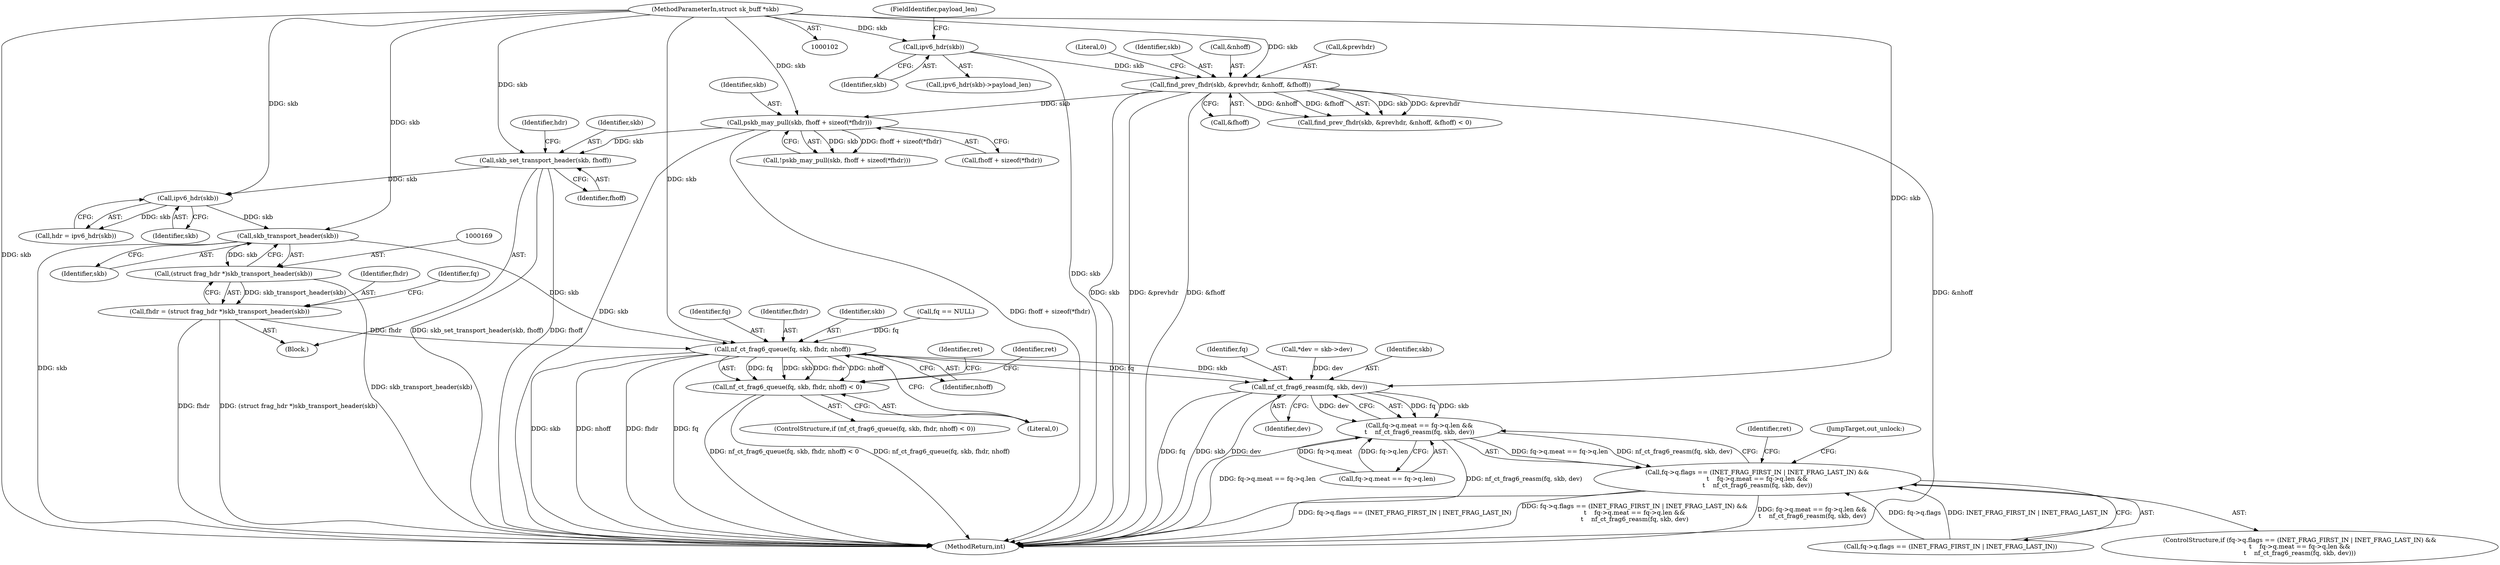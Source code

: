 digraph "0_linux_9b57da0630c9fd36ed7a20fc0f98dc82cc0777fa@pointer" {
"1000170" [label="(Call,skb_transport_header(skb))"];
"1000164" [label="(Call,ipv6_hdr(skb))"];
"1000159" [label="(Call,skb_set_transport_header(skb, fhoff))"];
"1000149" [label="(Call,pskb_may_pull(skb, fhoff + sizeof(*fhdr)))"];
"1000135" [label="(Call,find_prev_fhdr(skb, &prevhdr, &nhoff, &fhoff))"];
"1000123" [label="(Call,ipv6_hdr(skb))"];
"1000104" [label="(MethodParameterIn,struct sk_buff *skb)"];
"1000168" [label="(Call,(struct frag_hdr *)skb_transport_header(skb))"];
"1000166" [label="(Call,fhdr = (struct frag_hdr *)skb_transport_header(skb))"];
"1000219" [label="(Call,nf_ct_frag6_queue(fq, skb, fhdr, nhoff))"];
"1000218" [label="(Call,nf_ct_frag6_queue(fq, skb, fhdr, nhoff) < 0)"];
"1000258" [label="(Call,nf_ct_frag6_reasm(fq, skb, dev))"];
"1000246" [label="(Call,fq->q.meat == fq->q.len &&\n\t    nf_ct_frag6_reasm(fq, skb, dev))"];
"1000236" [label="(Call,fq->q.flags == (INET_FRAG_FIRST_IN | INET_FRAG_LAST_IN) &&\n\t    fq->q.meat == fq->q.len &&\n\t    nf_ct_frag6_reasm(fq, skb, dev))"];
"1000123" [label="(Call,ipv6_hdr(skb))"];
"1000167" [label="(Identifier,fhdr)"];
"1000261" [label="(Identifier,dev)"];
"1000173" [label="(Identifier,fq)"];
"1000168" [label="(Call,(struct frag_hdr *)skb_transport_header(skb))"];
"1000223" [label="(Identifier,nhoff)"];
"1000159" [label="(Call,skb_set_transport_header(skb, fhoff))"];
"1000137" [label="(Call,&prevhdr)"];
"1000104" [label="(MethodParameterIn,struct sk_buff *skb)"];
"1000151" [label="(Call,fhoff + sizeof(*fhdr))"];
"1000141" [label="(Call,&fhoff)"];
"1000221" [label="(Identifier,skb)"];
"1000219" [label="(Call,nf_ct_frag6_queue(fq, skb, fhdr, nhoff))"];
"1000143" [label="(Literal,0)"];
"1000237" [label="(Call,fq->q.flags == (INET_FRAG_FIRST_IN | INET_FRAG_LAST_IN))"];
"1000201" [label="(Call,fq == NULL)"];
"1000150" [label="(Identifier,skb)"];
"1000106" [label="(Block,)"];
"1000171" [label="(Identifier,skb)"];
"1000163" [label="(Identifier,hdr)"];
"1000162" [label="(Call,hdr = ipv6_hdr(skb))"];
"1000136" [label="(Identifier,skb)"];
"1000125" [label="(FieldIdentifier,payload_len)"];
"1000220" [label="(Identifier,fq)"];
"1000224" [label="(Literal,0)"];
"1000160" [label="(Identifier,skb)"];
"1000165" [label="(Identifier,skb)"];
"1000166" [label="(Call,fhdr = (struct frag_hdr *)skb_transport_header(skb))"];
"1000134" [label="(Call,find_prev_fhdr(skb, &prevhdr, &nhoff, &fhoff) < 0)"];
"1000217" [label="(ControlStructure,if (nf_ct_frag6_queue(fq, skb, fhdr, nhoff) < 0))"];
"1000247" [label="(Call,fq->q.meat == fq->q.len)"];
"1000259" [label="(Identifier,fq)"];
"1000135" [label="(Call,find_prev_fhdr(skb, &prevhdr, &nhoff, &fhoff))"];
"1000222" [label="(Identifier,fhdr)"];
"1000265" [label="(JumpTarget,out_unlock:)"];
"1000122" [label="(Call,ipv6_hdr(skb)->payload_len)"];
"1000246" [label="(Call,fq->q.meat == fq->q.len &&\n\t    nf_ct_frag6_reasm(fq, skb, dev))"];
"1000139" [label="(Call,&nhoff)"];
"1000218" [label="(Call,nf_ct_frag6_queue(fq, skb, fhdr, nhoff) < 0)"];
"1000282" [label="(MethodReturn,int)"];
"1000170" [label="(Call,skb_transport_header(skb))"];
"1000164" [label="(Call,ipv6_hdr(skb))"];
"1000258" [label="(Call,nf_ct_frag6_reasm(fq, skb, dev))"];
"1000149" [label="(Call,pskb_may_pull(skb, fhoff + sizeof(*fhdr)))"];
"1000236" [label="(Call,fq->q.flags == (INET_FRAG_FIRST_IN | INET_FRAG_LAST_IN) &&\n\t    fq->q.meat == fq->q.len &&\n\t    nf_ct_frag6_reasm(fq, skb, dev))"];
"1000108" [label="(Call,*dev = skb->dev)"];
"1000161" [label="(Identifier,fhoff)"];
"1000260" [label="(Identifier,skb)"];
"1000148" [label="(Call,!pskb_may_pull(skb, fhoff + sizeof(*fhdr)))"];
"1000263" [label="(Identifier,ret)"];
"1000232" [label="(Identifier,ret)"];
"1000227" [label="(Identifier,ret)"];
"1000235" [label="(ControlStructure,if (fq->q.flags == (INET_FRAG_FIRST_IN | INET_FRAG_LAST_IN) &&\n\t    fq->q.meat == fq->q.len &&\n\t    nf_ct_frag6_reasm(fq, skb, dev)))"];
"1000124" [label="(Identifier,skb)"];
"1000170" -> "1000168"  [label="AST: "];
"1000170" -> "1000171"  [label="CFG: "];
"1000171" -> "1000170"  [label="AST: "];
"1000168" -> "1000170"  [label="CFG: "];
"1000170" -> "1000282"  [label="DDG: skb"];
"1000170" -> "1000168"  [label="DDG: skb"];
"1000164" -> "1000170"  [label="DDG: skb"];
"1000104" -> "1000170"  [label="DDG: skb"];
"1000170" -> "1000219"  [label="DDG: skb"];
"1000164" -> "1000162"  [label="AST: "];
"1000164" -> "1000165"  [label="CFG: "];
"1000165" -> "1000164"  [label="AST: "];
"1000162" -> "1000164"  [label="CFG: "];
"1000164" -> "1000162"  [label="DDG: skb"];
"1000159" -> "1000164"  [label="DDG: skb"];
"1000104" -> "1000164"  [label="DDG: skb"];
"1000159" -> "1000106"  [label="AST: "];
"1000159" -> "1000161"  [label="CFG: "];
"1000160" -> "1000159"  [label="AST: "];
"1000161" -> "1000159"  [label="AST: "];
"1000163" -> "1000159"  [label="CFG: "];
"1000159" -> "1000282"  [label="DDG: skb_set_transport_header(skb, fhoff)"];
"1000159" -> "1000282"  [label="DDG: fhoff"];
"1000149" -> "1000159"  [label="DDG: skb"];
"1000104" -> "1000159"  [label="DDG: skb"];
"1000149" -> "1000148"  [label="AST: "];
"1000149" -> "1000151"  [label="CFG: "];
"1000150" -> "1000149"  [label="AST: "];
"1000151" -> "1000149"  [label="AST: "];
"1000148" -> "1000149"  [label="CFG: "];
"1000149" -> "1000282"  [label="DDG: fhoff + sizeof(*fhdr)"];
"1000149" -> "1000282"  [label="DDG: skb"];
"1000149" -> "1000148"  [label="DDG: skb"];
"1000149" -> "1000148"  [label="DDG: fhoff + sizeof(*fhdr)"];
"1000135" -> "1000149"  [label="DDG: skb"];
"1000104" -> "1000149"  [label="DDG: skb"];
"1000135" -> "1000134"  [label="AST: "];
"1000135" -> "1000141"  [label="CFG: "];
"1000136" -> "1000135"  [label="AST: "];
"1000137" -> "1000135"  [label="AST: "];
"1000139" -> "1000135"  [label="AST: "];
"1000141" -> "1000135"  [label="AST: "];
"1000143" -> "1000135"  [label="CFG: "];
"1000135" -> "1000282"  [label="DDG: &fhoff"];
"1000135" -> "1000282"  [label="DDG: &nhoff"];
"1000135" -> "1000282"  [label="DDG: skb"];
"1000135" -> "1000282"  [label="DDG: &prevhdr"];
"1000135" -> "1000134"  [label="DDG: skb"];
"1000135" -> "1000134"  [label="DDG: &prevhdr"];
"1000135" -> "1000134"  [label="DDG: &nhoff"];
"1000135" -> "1000134"  [label="DDG: &fhoff"];
"1000123" -> "1000135"  [label="DDG: skb"];
"1000104" -> "1000135"  [label="DDG: skb"];
"1000123" -> "1000122"  [label="AST: "];
"1000123" -> "1000124"  [label="CFG: "];
"1000124" -> "1000123"  [label="AST: "];
"1000125" -> "1000123"  [label="CFG: "];
"1000123" -> "1000282"  [label="DDG: skb"];
"1000104" -> "1000123"  [label="DDG: skb"];
"1000104" -> "1000102"  [label="AST: "];
"1000104" -> "1000282"  [label="DDG: skb"];
"1000104" -> "1000219"  [label="DDG: skb"];
"1000104" -> "1000258"  [label="DDG: skb"];
"1000168" -> "1000166"  [label="AST: "];
"1000169" -> "1000168"  [label="AST: "];
"1000166" -> "1000168"  [label="CFG: "];
"1000168" -> "1000282"  [label="DDG: skb_transport_header(skb)"];
"1000168" -> "1000166"  [label="DDG: skb_transport_header(skb)"];
"1000166" -> "1000106"  [label="AST: "];
"1000167" -> "1000166"  [label="AST: "];
"1000173" -> "1000166"  [label="CFG: "];
"1000166" -> "1000282"  [label="DDG: (struct frag_hdr *)skb_transport_header(skb)"];
"1000166" -> "1000282"  [label="DDG: fhdr"];
"1000166" -> "1000219"  [label="DDG: fhdr"];
"1000219" -> "1000218"  [label="AST: "];
"1000219" -> "1000223"  [label="CFG: "];
"1000220" -> "1000219"  [label="AST: "];
"1000221" -> "1000219"  [label="AST: "];
"1000222" -> "1000219"  [label="AST: "];
"1000223" -> "1000219"  [label="AST: "];
"1000224" -> "1000219"  [label="CFG: "];
"1000219" -> "1000282"  [label="DDG: skb"];
"1000219" -> "1000282"  [label="DDG: nhoff"];
"1000219" -> "1000282"  [label="DDG: fhdr"];
"1000219" -> "1000282"  [label="DDG: fq"];
"1000219" -> "1000218"  [label="DDG: fq"];
"1000219" -> "1000218"  [label="DDG: skb"];
"1000219" -> "1000218"  [label="DDG: fhdr"];
"1000219" -> "1000218"  [label="DDG: nhoff"];
"1000201" -> "1000219"  [label="DDG: fq"];
"1000219" -> "1000258"  [label="DDG: fq"];
"1000219" -> "1000258"  [label="DDG: skb"];
"1000218" -> "1000217"  [label="AST: "];
"1000218" -> "1000224"  [label="CFG: "];
"1000224" -> "1000218"  [label="AST: "];
"1000227" -> "1000218"  [label="CFG: "];
"1000232" -> "1000218"  [label="CFG: "];
"1000218" -> "1000282"  [label="DDG: nf_ct_frag6_queue(fq, skb, fhdr, nhoff)"];
"1000218" -> "1000282"  [label="DDG: nf_ct_frag6_queue(fq, skb, fhdr, nhoff) < 0"];
"1000258" -> "1000246"  [label="AST: "];
"1000258" -> "1000261"  [label="CFG: "];
"1000259" -> "1000258"  [label="AST: "];
"1000260" -> "1000258"  [label="AST: "];
"1000261" -> "1000258"  [label="AST: "];
"1000246" -> "1000258"  [label="CFG: "];
"1000258" -> "1000282"  [label="DDG: fq"];
"1000258" -> "1000282"  [label="DDG: skb"];
"1000258" -> "1000282"  [label="DDG: dev"];
"1000258" -> "1000246"  [label="DDG: fq"];
"1000258" -> "1000246"  [label="DDG: skb"];
"1000258" -> "1000246"  [label="DDG: dev"];
"1000108" -> "1000258"  [label="DDG: dev"];
"1000246" -> "1000236"  [label="AST: "];
"1000246" -> "1000247"  [label="CFG: "];
"1000247" -> "1000246"  [label="AST: "];
"1000236" -> "1000246"  [label="CFG: "];
"1000246" -> "1000282"  [label="DDG: nf_ct_frag6_reasm(fq, skb, dev)"];
"1000246" -> "1000282"  [label="DDG: fq->q.meat == fq->q.len"];
"1000246" -> "1000236"  [label="DDG: fq->q.meat == fq->q.len"];
"1000246" -> "1000236"  [label="DDG: nf_ct_frag6_reasm(fq, skb, dev)"];
"1000247" -> "1000246"  [label="DDG: fq->q.meat"];
"1000247" -> "1000246"  [label="DDG: fq->q.len"];
"1000236" -> "1000235"  [label="AST: "];
"1000236" -> "1000237"  [label="CFG: "];
"1000237" -> "1000236"  [label="AST: "];
"1000263" -> "1000236"  [label="CFG: "];
"1000265" -> "1000236"  [label="CFG: "];
"1000236" -> "1000282"  [label="DDG: fq->q.flags == (INET_FRAG_FIRST_IN | INET_FRAG_LAST_IN)"];
"1000236" -> "1000282"  [label="DDG: fq->q.flags == (INET_FRAG_FIRST_IN | INET_FRAG_LAST_IN) &&\n\t    fq->q.meat == fq->q.len &&\n\t    nf_ct_frag6_reasm(fq, skb, dev)"];
"1000236" -> "1000282"  [label="DDG: fq->q.meat == fq->q.len &&\n\t    nf_ct_frag6_reasm(fq, skb, dev)"];
"1000237" -> "1000236"  [label="DDG: fq->q.flags"];
"1000237" -> "1000236"  [label="DDG: INET_FRAG_FIRST_IN | INET_FRAG_LAST_IN"];
}
